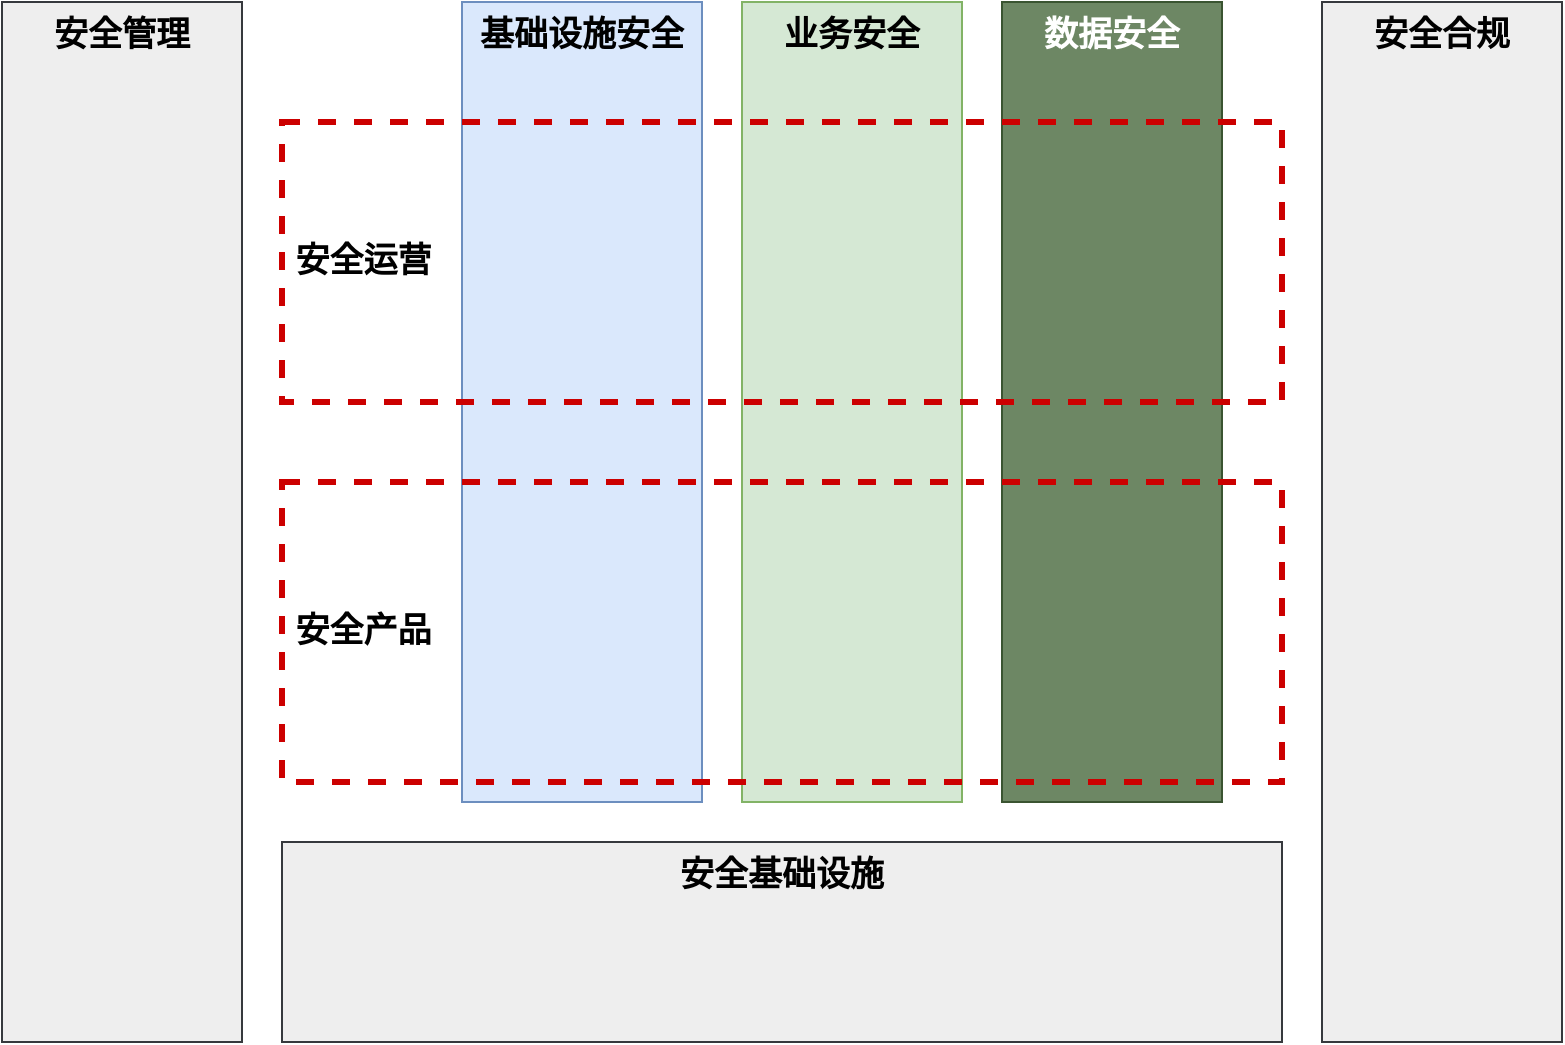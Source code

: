 <mxfile version="13.10.4" type="github">
  <diagram id="ONMBJDPt_NaG4KfXnIjE" name="Page-1">
    <mxGraphModel dx="1422" dy="857" grid="1" gridSize="10" guides="1" tooltips="1" connect="1" arrows="1" fold="1" page="1" pageScale="1" pageWidth="1654" pageHeight="2336" math="0" shadow="0">
      <root>
        <mxCell id="0" />
        <mxCell id="1" parent="0" />
        <mxCell id="Lal26h7ypOEPW8l7nXnO-1" value="安全管理" style="rounded=0;whiteSpace=wrap;html=1;fontSize=17;fontStyle=1;verticalAlign=top;fillColor=#eeeeee;strokeColor=#36393d;" vertex="1" parent="1">
          <mxGeometry x="60" y="190" width="120" height="520" as="geometry" />
        </mxCell>
        <mxCell id="Lal26h7ypOEPW8l7nXnO-2" value="安全合规" style="rounded=0;whiteSpace=wrap;html=1;align=center;labelPosition=center;verticalLabelPosition=middle;verticalAlign=top;fontStyle=1;fontSize=17;fillColor=#eeeeee;strokeColor=#36393d;" vertex="1" parent="1">
          <mxGeometry x="720" y="190" width="120" height="520" as="geometry" />
        </mxCell>
        <mxCell id="Lal26h7ypOEPW8l7nXnO-3" value="安全基础设施" style="rounded=0;whiteSpace=wrap;html=1;shadow=0;fontSize=17;fontStyle=1;verticalAlign=top;strokeColor=#36393d;fillColor=#eeeeee;glass=0;sketch=0;" vertex="1" parent="1">
          <mxGeometry x="200" y="610" width="500" height="100" as="geometry" />
        </mxCell>
        <mxCell id="Lal26h7ypOEPW8l7nXnO-6" value="业务安全" style="rounded=0;whiteSpace=wrap;html=1;fontSize=17;fontStyle=1;verticalAlign=top;fillColor=#d5e8d4;strokeColor=#82b366;" vertex="1" parent="1">
          <mxGeometry x="430" y="190" width="110" height="400" as="geometry" />
        </mxCell>
        <mxCell id="Lal26h7ypOEPW8l7nXnO-7" value="基础设施安全" style="rounded=0;whiteSpace=wrap;html=1;fontSize=17;fontStyle=1;verticalAlign=top;fillColor=#dae8fc;strokeColor=#6c8ebf;glass=0;shadow=0;sketch=0;" vertex="1" parent="1">
          <mxGeometry x="290" y="190" width="120" height="400" as="geometry" />
        </mxCell>
        <mxCell id="Lal26h7ypOEPW8l7nXnO-8" value="数据安全" style="rounded=0;whiteSpace=wrap;html=1;fontSize=17;fontStyle=1;verticalAlign=top;fillColor=#6d8764;strokeColor=#3A5431;fontColor=#ffffff;" vertex="1" parent="1">
          <mxGeometry x="560" y="190" width="110" height="400" as="geometry" />
        </mxCell>
        <mxCell id="Lal26h7ypOEPW8l7nXnO-5" value="&amp;nbsp;安全运营" style="rounded=0;whiteSpace=wrap;html=1;fontSize=17;fontStyle=1;verticalAlign=middle;align=left;dashed=1;strokeWidth=3;labelBackgroundColor=none;fillColor=none;strokeColor=#CC0000;" vertex="1" parent="1">
          <mxGeometry x="200" y="250" width="500" height="140" as="geometry" />
        </mxCell>
        <mxCell id="Lal26h7ypOEPW8l7nXnO-4" value="&amp;nbsp;安全产品" style="rounded=0;whiteSpace=wrap;html=1;fontSize=17;fontStyle=1;verticalAlign=middle;align=left;dashed=1;strokeColor=#CC0000;strokeWidth=3;fillColor=none;" vertex="1" parent="1">
          <mxGeometry x="200" y="430" width="500" height="150" as="geometry" />
        </mxCell>
      </root>
    </mxGraphModel>
  </diagram>
</mxfile>
